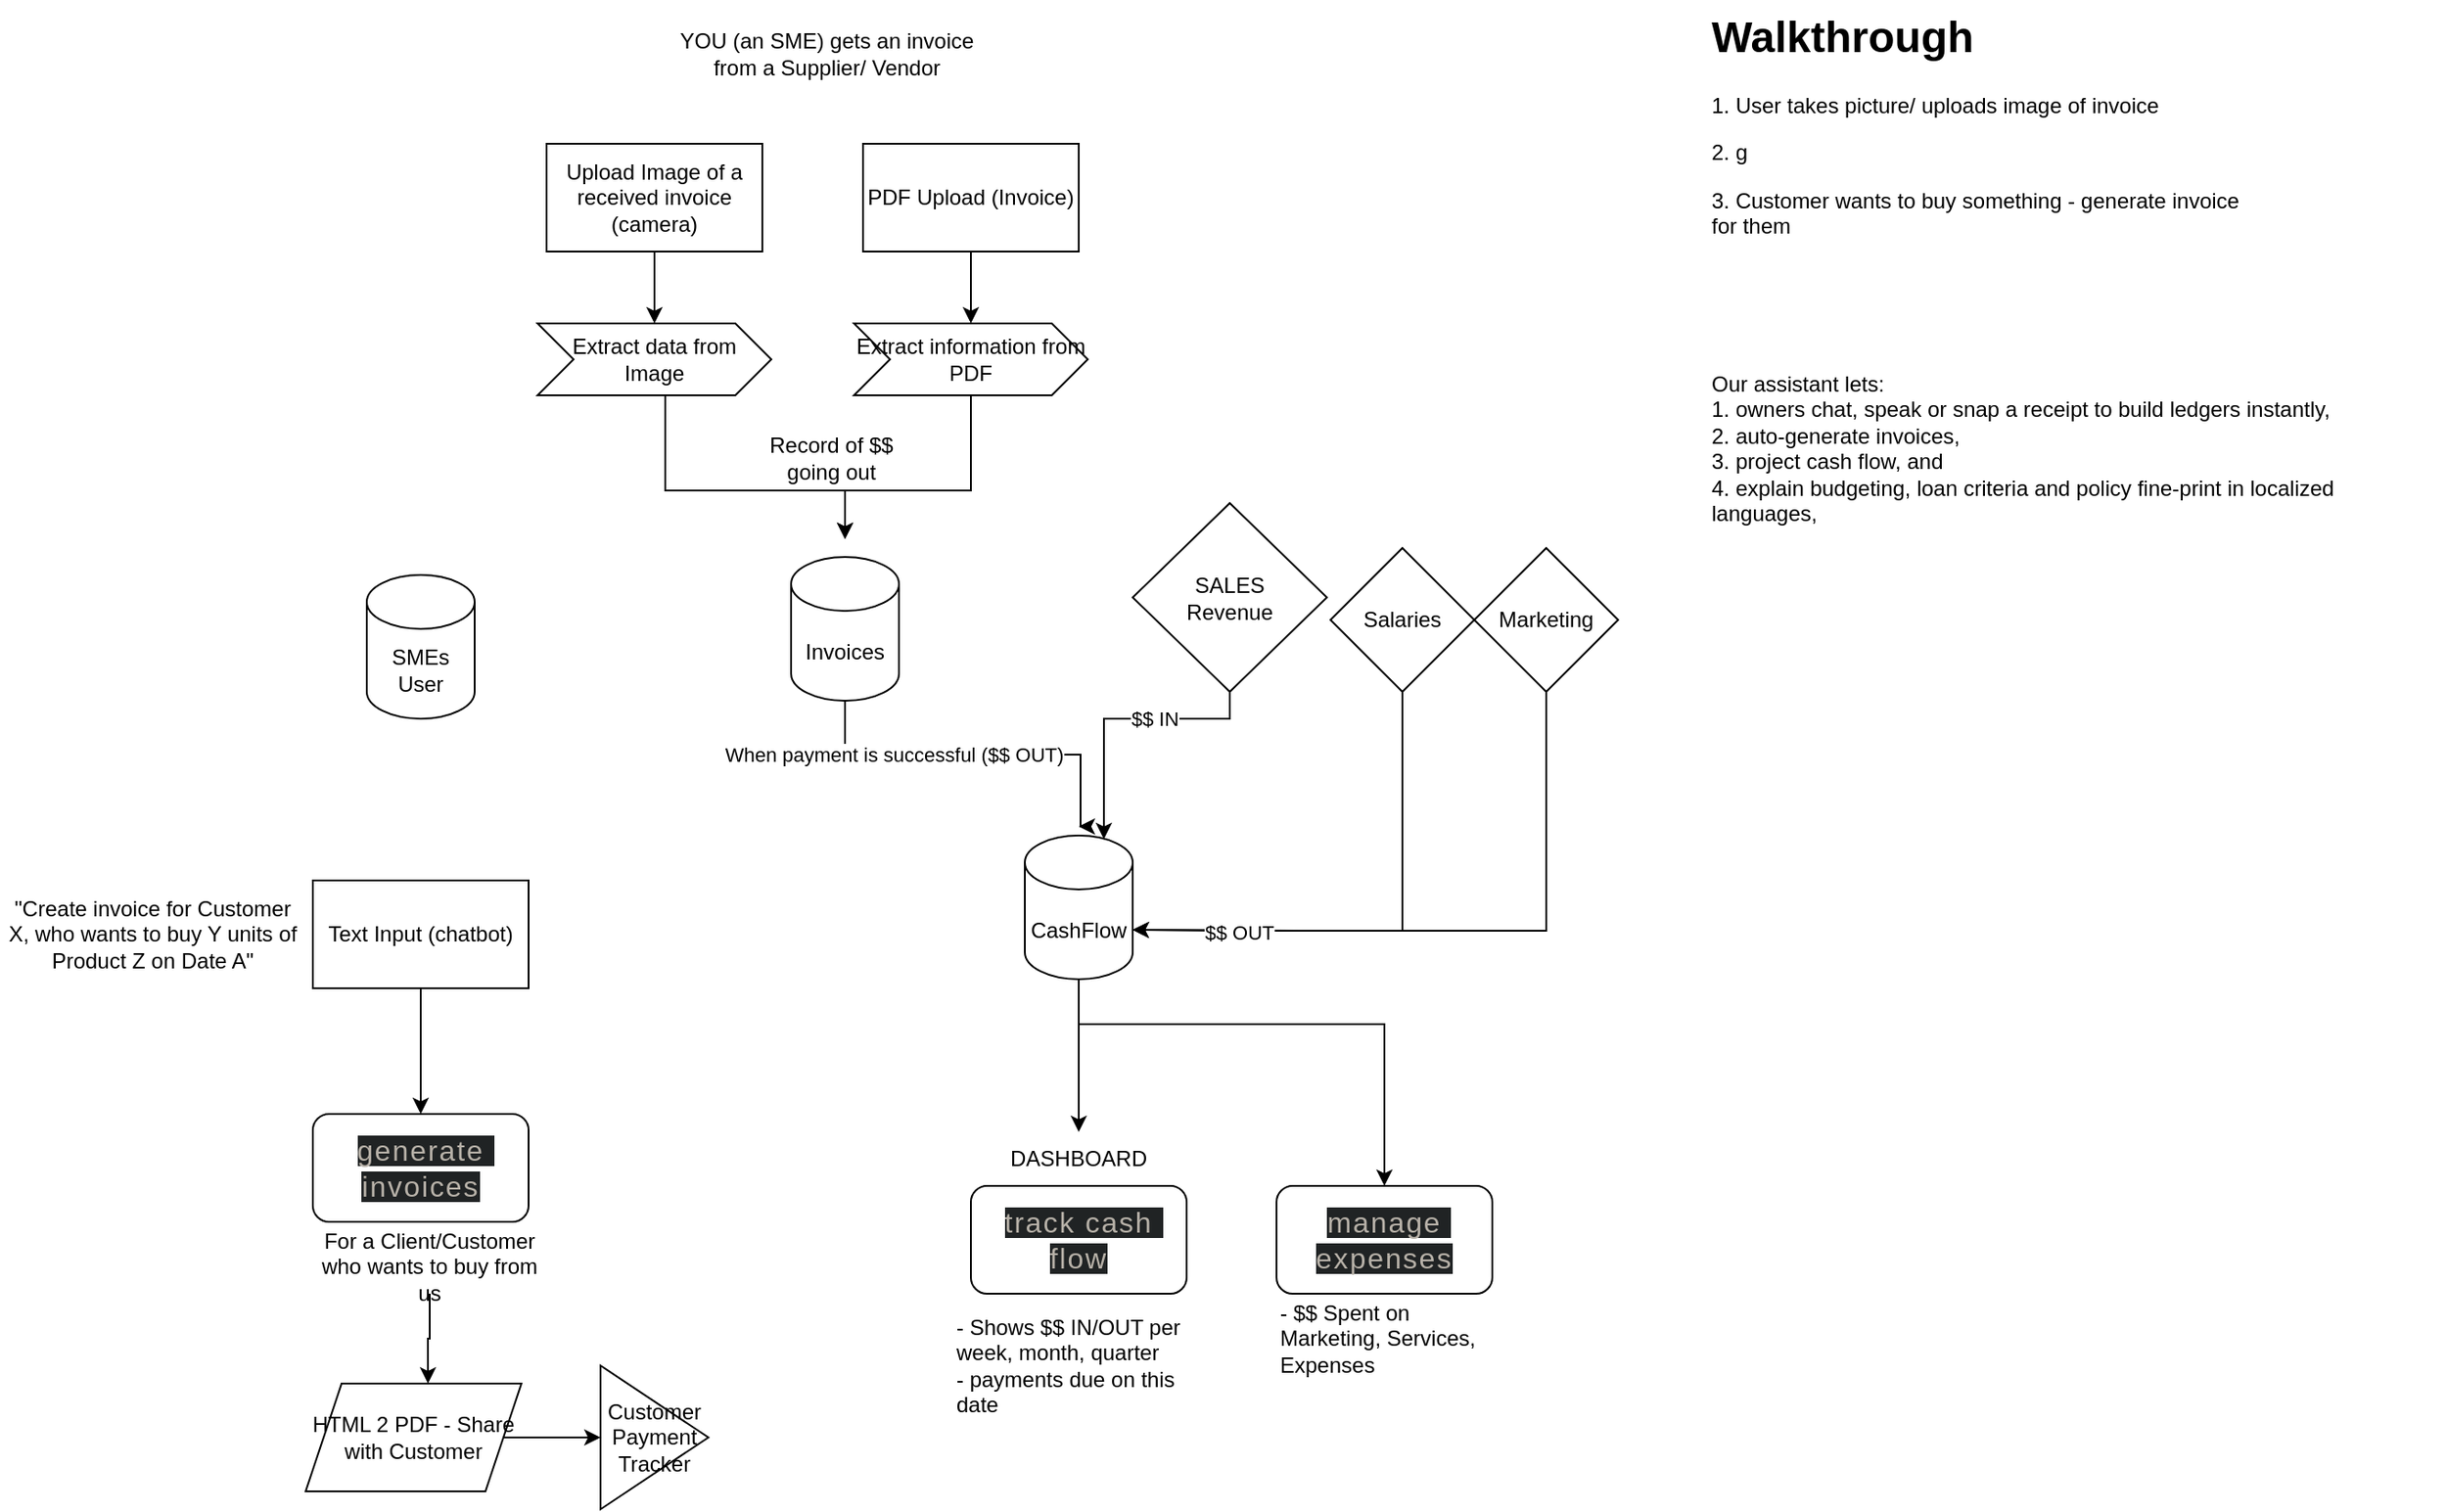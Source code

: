 <mxfile version="28.0.6">
  <diagram name="Page-1" id="xzw0bKewws7VvCnf6s7D">
    <mxGraphModel dx="1185" dy="679" grid="1" gridSize="10" guides="1" tooltips="1" connect="1" arrows="1" fold="1" page="1" pageScale="1" pageWidth="827" pageHeight="1169" math="0" shadow="0">
      <root>
        <mxCell id="0" />
        <mxCell id="1" parent="0" />
        <mxCell id="fBPSEUs_gA1NAAYJYjuw-40" style="edgeStyle=orthogonalEdgeStyle;rounded=0;orthogonalLoop=1;jettySize=auto;html=1;entryX=0.5;entryY=0;entryDx=0;entryDy=0;" edge="1" parent="1" source="fBPSEUs_gA1NAAYJYjuw-2" target="fBPSEUs_gA1NAAYJYjuw-6">
          <mxGeometry relative="1" as="geometry" />
        </mxCell>
        <mxCell id="fBPSEUs_gA1NAAYJYjuw-2" value="Text Input (chatbot)" style="rounded=0;whiteSpace=wrap;html=1;" vertex="1" parent="1">
          <mxGeometry x="224" y="570" width="120" height="60" as="geometry" />
        </mxCell>
        <mxCell id="fBPSEUs_gA1NAAYJYjuw-12" style="edgeStyle=orthogonalEdgeStyle;rounded=0;orthogonalLoop=1;jettySize=auto;html=1;" edge="1" parent="1" source="fBPSEUs_gA1NAAYJYjuw-3" target="fBPSEUs_gA1NAAYJYjuw-11">
          <mxGeometry relative="1" as="geometry" />
        </mxCell>
        <mxCell id="fBPSEUs_gA1NAAYJYjuw-3" value="Upload Image of a received invoice (camera)" style="rounded=0;whiteSpace=wrap;html=1;" vertex="1" parent="1">
          <mxGeometry x="354" y="160" width="120" height="60" as="geometry" />
        </mxCell>
        <mxCell id="fBPSEUs_gA1NAAYJYjuw-15" style="edgeStyle=orthogonalEdgeStyle;rounded=0;orthogonalLoop=1;jettySize=auto;html=1;" edge="1" parent="1" source="fBPSEUs_gA1NAAYJYjuw-4" target="fBPSEUs_gA1NAAYJYjuw-14">
          <mxGeometry relative="1" as="geometry" />
        </mxCell>
        <mxCell id="fBPSEUs_gA1NAAYJYjuw-4" value="PDF Upload (Invoice)" style="rounded=0;whiteSpace=wrap;html=1;" vertex="1" parent="1">
          <mxGeometry x="530" y="160" width="120" height="60" as="geometry" />
        </mxCell>
        <mxCell id="fBPSEUs_gA1NAAYJYjuw-5" value="&lt;span style=&quot;color: rgb(183, 177, 168); font-family: Tomorrow, &amp;quot;Tomorrow Placeholder&amp;quot;, sans-serif; font-size: 16px; font-style: normal; font-variant-ligatures: normal; font-variant-caps: normal; font-weight: 400; letter-spacing: 0.96px; orphans: 2; text-align: start; text-indent: 0px; text-transform: none; widows: 2; word-spacing: 0px; -webkit-text-stroke-width: 0px; white-space: pre-wrap; background-color: rgb(32, 35, 36); text-decoration-thickness: initial; text-decoration-style: initial; text-decoration-color: initial; display: inline !important; float: none;&quot;&gt;track cash flow&lt;/span&gt;" style="rounded=1;whiteSpace=wrap;html=1;" vertex="1" parent="1">
          <mxGeometry x="590" y="740" width="120" height="60" as="geometry" />
        </mxCell>
        <mxCell id="fBPSEUs_gA1NAAYJYjuw-6" value="&lt;span style=&quot;color: rgb(183, 177, 168); font-family: Tomorrow, &amp;quot;Tomorrow Placeholder&amp;quot;, sans-serif; font-size: 16px; letter-spacing: 0.96px; text-align: start; white-space-collapse: preserve; background-color: rgb(32, 35, 36);&quot;&gt;generate invoices&lt;/span&gt;" style="rounded=1;whiteSpace=wrap;html=1;" vertex="1" parent="1">
          <mxGeometry x="224" y="700" width="120" height="60" as="geometry" />
        </mxCell>
        <mxCell id="fBPSEUs_gA1NAAYJYjuw-7" value="&lt;span style=&quot;color: rgb(183, 177, 168); font-family: Tomorrow, &amp;quot;Tomorrow Placeholder&amp;quot;, sans-serif; font-size: 16px; letter-spacing: 0.96px; text-align: start; white-space-collapse: preserve; background-color: rgb(32, 35, 36);&quot;&gt;manage expenses&lt;/span&gt;" style="rounded=1;whiteSpace=wrap;html=1;" vertex="1" parent="1">
          <mxGeometry x="760" y="740" width="120" height="60" as="geometry" />
        </mxCell>
        <mxCell id="fBPSEUs_gA1NAAYJYjuw-26" style="edgeStyle=orthogonalEdgeStyle;rounded=0;orthogonalLoop=1;jettySize=auto;html=1;" edge="1" parent="1" source="fBPSEUs_gA1NAAYJYjuw-8">
          <mxGeometry relative="1" as="geometry">
            <mxPoint x="650" y="540" as="targetPoint" />
            <Array as="points">
              <mxPoint x="520" y="500" />
              <mxPoint x="651" y="500" />
            </Array>
          </mxGeometry>
        </mxCell>
        <mxCell id="fBPSEUs_gA1NAAYJYjuw-28" value="When payment is successful ($$ OUT)" style="edgeLabel;html=1;align=center;verticalAlign=middle;resizable=0;points=[];" vertex="1" connectable="0" parent="fBPSEUs_gA1NAAYJYjuw-26">
          <mxGeometry x="-0.443" relative="1" as="geometry">
            <mxPoint as="offset" />
          </mxGeometry>
        </mxCell>
        <mxCell id="fBPSEUs_gA1NAAYJYjuw-8" value="Invoices" style="shape=cylinder3;whiteSpace=wrap;html=1;boundedLbl=1;backgroundOutline=1;size=15;" vertex="1" parent="1">
          <mxGeometry x="490" y="390" width="60" height="80" as="geometry" />
        </mxCell>
        <mxCell id="fBPSEUs_gA1NAAYJYjuw-9" value="SMEs&lt;div&gt;User&lt;/div&gt;" style="shape=cylinder3;whiteSpace=wrap;html=1;boundedLbl=1;backgroundOutline=1;size=15;" vertex="1" parent="1">
          <mxGeometry x="254" y="400" width="60" height="80" as="geometry" />
        </mxCell>
        <mxCell id="fBPSEUs_gA1NAAYJYjuw-37" style="edgeStyle=orthogonalEdgeStyle;rounded=0;orthogonalLoop=1;jettySize=auto;html=1;" edge="1" parent="1" source="fBPSEUs_gA1NAAYJYjuw-10" target="fBPSEUs_gA1NAAYJYjuw-21">
          <mxGeometry relative="1" as="geometry" />
        </mxCell>
        <mxCell id="fBPSEUs_gA1NAAYJYjuw-38" style="edgeStyle=orthogonalEdgeStyle;rounded=0;orthogonalLoop=1;jettySize=auto;html=1;entryX=0.5;entryY=0;entryDx=0;entryDy=0;" edge="1" parent="1" source="fBPSEUs_gA1NAAYJYjuw-10" target="fBPSEUs_gA1NAAYJYjuw-7">
          <mxGeometry relative="1" as="geometry">
            <Array as="points">
              <mxPoint x="650" y="650" />
              <mxPoint x="820" y="650" />
            </Array>
          </mxGeometry>
        </mxCell>
        <mxCell id="fBPSEUs_gA1NAAYJYjuw-10" value="CashFlow" style="shape=cylinder3;whiteSpace=wrap;html=1;boundedLbl=1;backgroundOutline=1;size=15;" vertex="1" parent="1">
          <mxGeometry x="620" y="545" width="60" height="80" as="geometry" />
        </mxCell>
        <mxCell id="fBPSEUs_gA1NAAYJYjuw-11" value="Extract data from Image" style="shape=step;perimeter=stepPerimeter;whiteSpace=wrap;html=1;fixedSize=1;" vertex="1" parent="1">
          <mxGeometry x="349" y="260" width="130" height="40" as="geometry" />
        </mxCell>
        <mxCell id="fBPSEUs_gA1NAAYJYjuw-13" style="edgeStyle=orthogonalEdgeStyle;rounded=0;orthogonalLoop=1;jettySize=auto;html=1;" edge="1" parent="1" source="fBPSEUs_gA1NAAYJYjuw-11">
          <mxGeometry relative="1" as="geometry">
            <mxPoint x="520" y="380" as="targetPoint" />
            <Array as="points">
              <mxPoint x="420" y="353" />
            </Array>
          </mxGeometry>
        </mxCell>
        <mxCell id="fBPSEUs_gA1NAAYJYjuw-14" value="Extract information from PDF" style="shape=step;perimeter=stepPerimeter;whiteSpace=wrap;html=1;fixedSize=1;" vertex="1" parent="1">
          <mxGeometry x="525" y="260" width="130" height="40" as="geometry" />
        </mxCell>
        <mxCell id="fBPSEUs_gA1NAAYJYjuw-16" style="edgeStyle=orthogonalEdgeStyle;rounded=0;orthogonalLoop=1;jettySize=auto;html=1;" edge="1" parent="1" source="fBPSEUs_gA1NAAYJYjuw-14">
          <mxGeometry relative="1" as="geometry">
            <mxPoint x="520" y="380" as="targetPoint" />
            <Array as="points">
              <mxPoint x="590" y="353" />
            </Array>
          </mxGeometry>
        </mxCell>
        <mxCell id="fBPSEUs_gA1NAAYJYjuw-17" value="- Shows $$ IN/OUT per week, month, quarter&lt;div&gt;- payments due on this date&lt;/div&gt;" style="text;html=1;align=left;verticalAlign=middle;whiteSpace=wrap;rounded=0;" vertex="1" parent="1">
          <mxGeometry x="580" y="820" width="140" height="40" as="geometry" />
        </mxCell>
        <mxCell id="fBPSEUs_gA1NAAYJYjuw-18" value="&lt;h1 style=&quot;margin-top: 0px;&quot;&gt;Walkthrough&lt;/h1&gt;&lt;p&gt;1. User takes picture/ uploads image of invoice&lt;/p&gt;&lt;p&gt;2. g&lt;/p&gt;&lt;p&gt;3. Customer wants to buy something - generate invoice for them&lt;/p&gt;&lt;p&gt;&lt;br&gt;&lt;/p&gt;" style="text;html=1;whiteSpace=wrap;overflow=hidden;rounded=0;" vertex="1" parent="1">
          <mxGeometry x="1000" y="80" width="310" height="150" as="geometry" />
        </mxCell>
        <mxCell id="fBPSEUs_gA1NAAYJYjuw-19" value="For a Client/Customer who wants to buy from us" style="text;html=1;align=center;verticalAlign=middle;whiteSpace=wrap;rounded=0;" vertex="1" parent="1">
          <mxGeometry x="224" y="770" width="130" height="30" as="geometry" />
        </mxCell>
        <mxCell id="fBPSEUs_gA1NAAYJYjuw-20" value="- $$ Spent on Marketing, Services, Expenses" style="text;html=1;align=left;verticalAlign=middle;whiteSpace=wrap;rounded=0;" vertex="1" parent="1">
          <mxGeometry x="760" y="810" width="130" height="30" as="geometry" />
        </mxCell>
        <mxCell id="fBPSEUs_gA1NAAYJYjuw-21" value="DASHBOARD" style="text;html=1;align=center;verticalAlign=middle;whiteSpace=wrap;rounded=0;" vertex="1" parent="1">
          <mxGeometry x="620" y="710" width="60" height="30" as="geometry" />
        </mxCell>
        <mxCell id="fBPSEUs_gA1NAAYJYjuw-23" value="YOU (an SME) gets an invoice from a Supplier/ Vendor" style="text;html=1;align=center;verticalAlign=middle;whiteSpace=wrap;rounded=0;" vertex="1" parent="1">
          <mxGeometry x="420" y="80" width="180" height="60" as="geometry" />
        </mxCell>
        <mxCell id="fBPSEUs_gA1NAAYJYjuw-24" value="Our assistant lets:&#xa;1. owners chat, speak or snap a receipt to build ledgers instantly, &#xa;2. auto-generate invoices, &#xa;3. project cash flow, and &#xa;4. explain budgeting, loan criteria and policy fine-print in localized languages," style="text;whiteSpace=wrap;" vertex="1" parent="1">
          <mxGeometry x="1000" y="280" width="410" height="130" as="geometry" />
        </mxCell>
        <mxCell id="fBPSEUs_gA1NAAYJYjuw-25" value="Record of $$ going out" style="text;html=1;align=center;verticalAlign=middle;whiteSpace=wrap;rounded=0;" vertex="1" parent="1">
          <mxGeometry x="465" y="320" width="95" height="30" as="geometry" />
        </mxCell>
        <mxCell id="fBPSEUs_gA1NAAYJYjuw-29" value="&lt;div&gt;SALES&lt;/div&gt;Revenue" style="rhombus;whiteSpace=wrap;html=1;" vertex="1" parent="1">
          <mxGeometry x="680" y="360" width="108" height="105" as="geometry" />
        </mxCell>
        <mxCell id="fBPSEUs_gA1NAAYJYjuw-30" value="Salaries" style="rhombus;whiteSpace=wrap;html=1;" vertex="1" parent="1">
          <mxGeometry x="790" y="385" width="80" height="80" as="geometry" />
        </mxCell>
        <mxCell id="fBPSEUs_gA1NAAYJYjuw-31" value="Marketing" style="rhombus;whiteSpace=wrap;html=1;" vertex="1" parent="1">
          <mxGeometry x="870" y="385" width="80" height="80" as="geometry" />
        </mxCell>
        <mxCell id="fBPSEUs_gA1NAAYJYjuw-32" style="edgeStyle=orthogonalEdgeStyle;rounded=0;orthogonalLoop=1;jettySize=auto;html=1;entryX=0.733;entryY=0.025;entryDx=0;entryDy=0;entryPerimeter=0;" edge="1" parent="1" source="fBPSEUs_gA1NAAYJYjuw-29" target="fBPSEUs_gA1NAAYJYjuw-10">
          <mxGeometry relative="1" as="geometry">
            <Array as="points">
              <mxPoint x="734" y="480" />
              <mxPoint x="664" y="480" />
            </Array>
          </mxGeometry>
        </mxCell>
        <mxCell id="fBPSEUs_gA1NAAYJYjuw-33" value="$$ IN" style="edgeLabel;html=1;align=center;verticalAlign=middle;resizable=0;points=[];" vertex="1" connectable="0" parent="fBPSEUs_gA1NAAYJYjuw-32">
          <mxGeometry x="-0.241" relative="1" as="geometry">
            <mxPoint as="offset" />
          </mxGeometry>
        </mxCell>
        <mxCell id="fBPSEUs_gA1NAAYJYjuw-34" style="edgeStyle=orthogonalEdgeStyle;rounded=0;orthogonalLoop=1;jettySize=auto;html=1;entryX=1;entryY=0;entryDx=0;entryDy=52.5;entryPerimeter=0;" edge="1" parent="1" source="fBPSEUs_gA1NAAYJYjuw-30" target="fBPSEUs_gA1NAAYJYjuw-10">
          <mxGeometry relative="1" as="geometry">
            <Array as="points">
              <mxPoint x="830" y="598" />
              <mxPoint x="735" y="598" />
            </Array>
          </mxGeometry>
        </mxCell>
        <mxCell id="fBPSEUs_gA1NAAYJYjuw-35" style="edgeStyle=orthogonalEdgeStyle;rounded=0;orthogonalLoop=1;jettySize=auto;html=1;entryX=1;entryY=0;entryDx=0;entryDy=52.5;entryPerimeter=0;" edge="1" parent="1" source="fBPSEUs_gA1NAAYJYjuw-31" target="fBPSEUs_gA1NAAYJYjuw-10">
          <mxGeometry relative="1" as="geometry">
            <Array as="points">
              <mxPoint x="910" y="598" />
              <mxPoint x="775" y="598" />
            </Array>
          </mxGeometry>
        </mxCell>
        <mxCell id="fBPSEUs_gA1NAAYJYjuw-36" value="$$ OUT" style="edgeLabel;html=1;align=center;verticalAlign=middle;resizable=0;points=[];" vertex="1" connectable="0" parent="fBPSEUs_gA1NAAYJYjuw-35">
          <mxGeometry x="0.675" y="1" relative="1" as="geometry">
            <mxPoint as="offset" />
          </mxGeometry>
        </mxCell>
        <mxCell id="fBPSEUs_gA1NAAYJYjuw-39" value="&quot;Create invoice for Customer X, who wants to buy Y units of Product Z on Date A&quot;" style="text;html=1;align=center;verticalAlign=middle;whiteSpace=wrap;rounded=0;" vertex="1" parent="1">
          <mxGeometry x="50" y="580" width="170" height="40" as="geometry" />
        </mxCell>
        <mxCell id="fBPSEUs_gA1NAAYJYjuw-44" style="edgeStyle=orthogonalEdgeStyle;rounded=0;orthogonalLoop=1;jettySize=auto;html=1;entryX=0;entryY=0.5;entryDx=0;entryDy=0;" edge="1" parent="1" source="fBPSEUs_gA1NAAYJYjuw-41" target="fBPSEUs_gA1NAAYJYjuw-43">
          <mxGeometry relative="1" as="geometry" />
        </mxCell>
        <mxCell id="fBPSEUs_gA1NAAYJYjuw-41" value="HTML 2 PDF - Share with Customer" style="shape=parallelogram;perimeter=parallelogramPerimeter;whiteSpace=wrap;html=1;fixedSize=1;" vertex="1" parent="1">
          <mxGeometry x="220" y="850" width="120" height="60" as="geometry" />
        </mxCell>
        <mxCell id="fBPSEUs_gA1NAAYJYjuw-42" style="edgeStyle=orthogonalEdgeStyle;rounded=0;orthogonalLoop=1;jettySize=auto;html=1;entryX=0.567;entryY=0;entryDx=0;entryDy=0;entryPerimeter=0;" edge="1" parent="1" source="fBPSEUs_gA1NAAYJYjuw-19" target="fBPSEUs_gA1NAAYJYjuw-41">
          <mxGeometry relative="1" as="geometry" />
        </mxCell>
        <mxCell id="fBPSEUs_gA1NAAYJYjuw-43" value="Customer Payment Tracker" style="triangle;whiteSpace=wrap;html=1;" vertex="1" parent="1">
          <mxGeometry x="384" y="840" width="60" height="80" as="geometry" />
        </mxCell>
      </root>
    </mxGraphModel>
  </diagram>
</mxfile>
